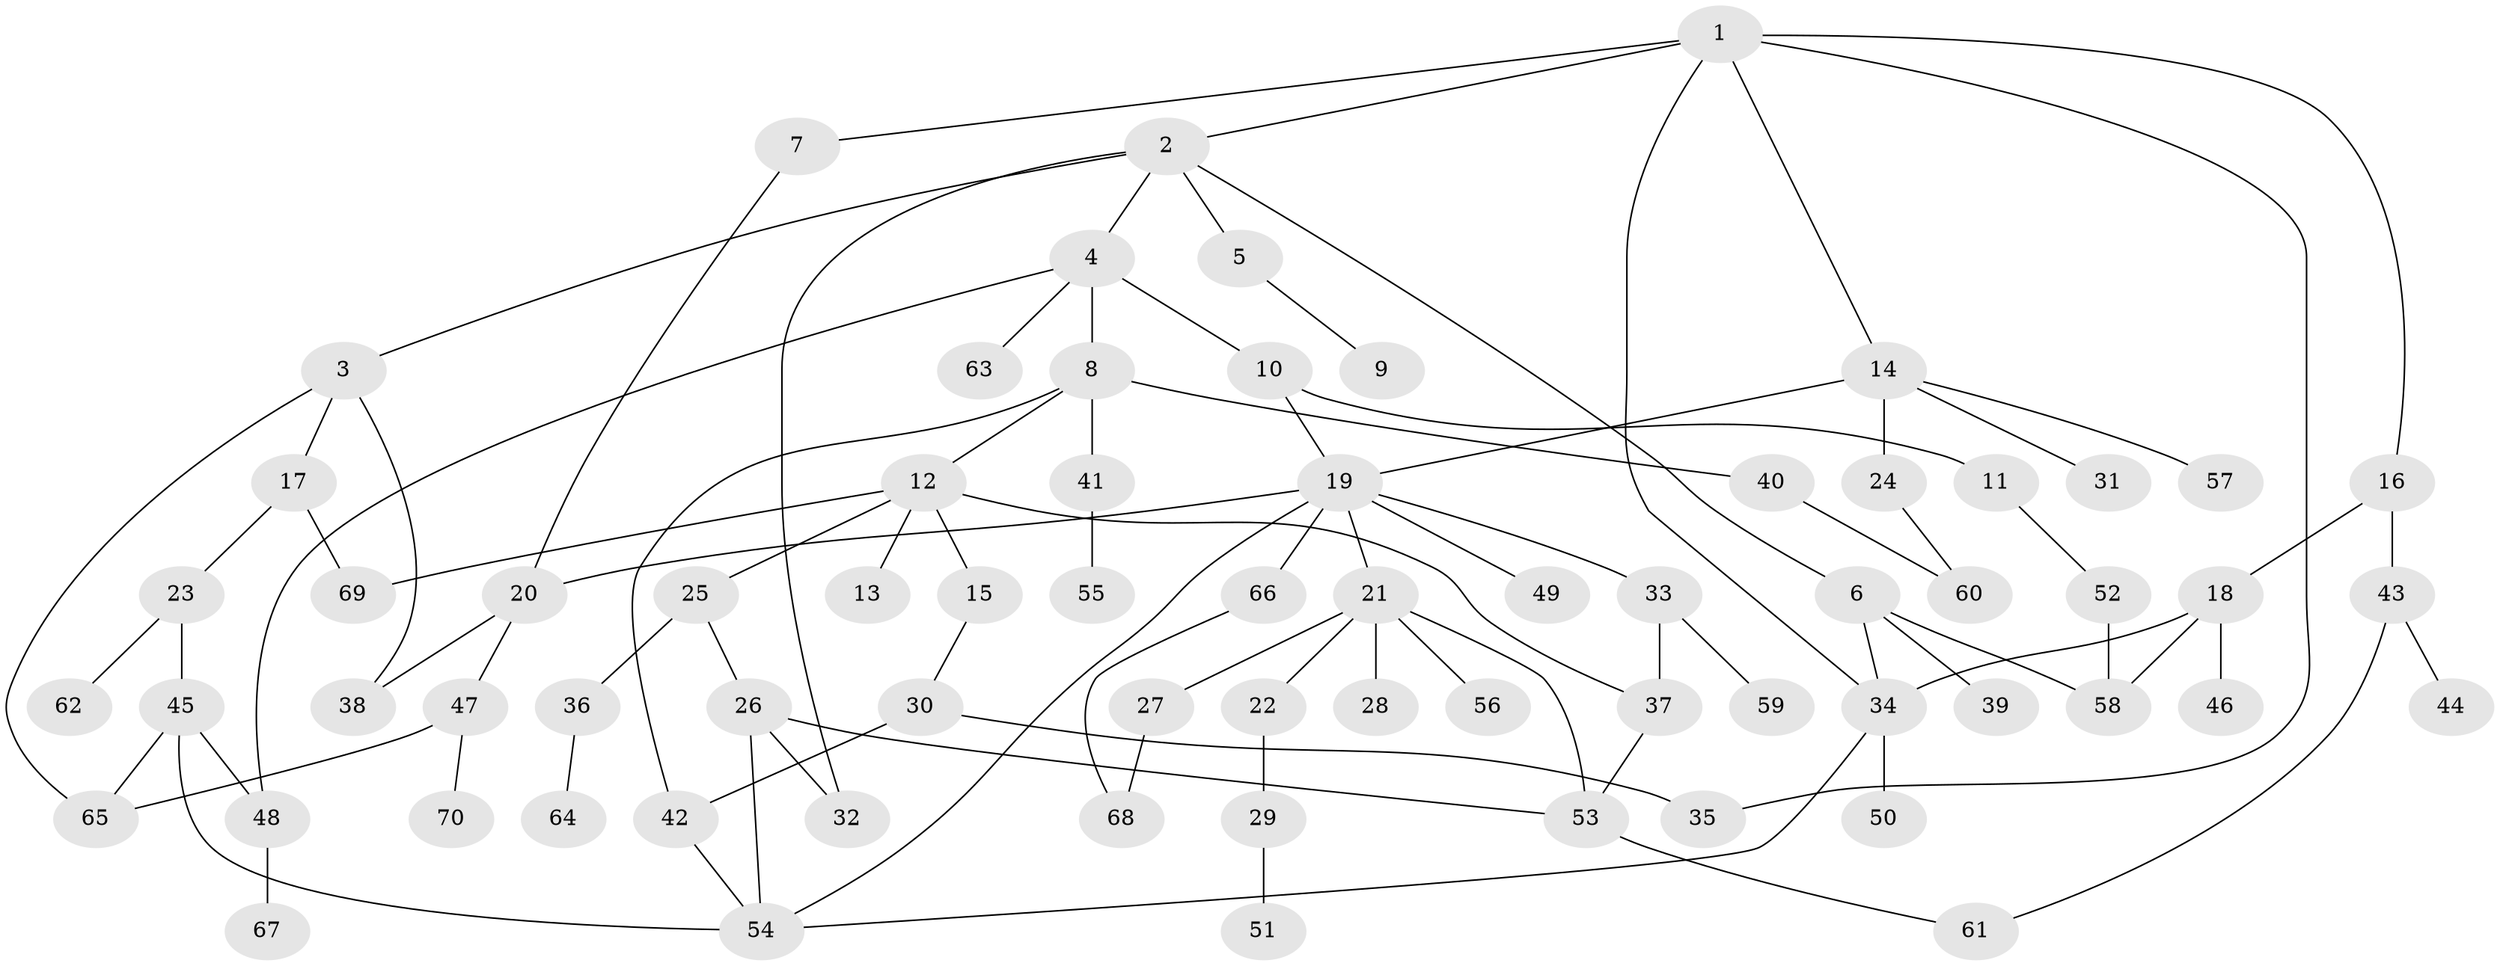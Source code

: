 // Generated by graph-tools (version 1.1) at 2025/10/02/27/25 16:10:53]
// undirected, 70 vertices, 93 edges
graph export_dot {
graph [start="1"]
  node [color=gray90,style=filled];
  1;
  2;
  3;
  4;
  5;
  6;
  7;
  8;
  9;
  10;
  11;
  12;
  13;
  14;
  15;
  16;
  17;
  18;
  19;
  20;
  21;
  22;
  23;
  24;
  25;
  26;
  27;
  28;
  29;
  30;
  31;
  32;
  33;
  34;
  35;
  36;
  37;
  38;
  39;
  40;
  41;
  42;
  43;
  44;
  45;
  46;
  47;
  48;
  49;
  50;
  51;
  52;
  53;
  54;
  55;
  56;
  57;
  58;
  59;
  60;
  61;
  62;
  63;
  64;
  65;
  66;
  67;
  68;
  69;
  70;
  1 -- 2;
  1 -- 7;
  1 -- 14;
  1 -- 16;
  1 -- 35;
  1 -- 34;
  2 -- 3;
  2 -- 4;
  2 -- 5;
  2 -- 6;
  2 -- 32;
  3 -- 17;
  3 -- 65;
  3 -- 38;
  4 -- 8;
  4 -- 10;
  4 -- 63;
  4 -- 48;
  5 -- 9;
  6 -- 39;
  6 -- 58;
  6 -- 34;
  7 -- 20;
  8 -- 12;
  8 -- 40;
  8 -- 41;
  8 -- 42;
  10 -- 11;
  10 -- 19;
  11 -- 52;
  12 -- 13;
  12 -- 15;
  12 -- 25;
  12 -- 69;
  12 -- 37;
  14 -- 19;
  14 -- 24;
  14 -- 31;
  14 -- 57;
  15 -- 30;
  16 -- 18;
  16 -- 43;
  17 -- 23;
  17 -- 69;
  18 -- 34;
  18 -- 46;
  18 -- 58;
  19 -- 20;
  19 -- 21;
  19 -- 33;
  19 -- 49;
  19 -- 66;
  19 -- 54;
  20 -- 38;
  20 -- 47;
  21 -- 22;
  21 -- 27;
  21 -- 28;
  21 -- 56;
  21 -- 53;
  22 -- 29;
  23 -- 45;
  23 -- 62;
  24 -- 60;
  25 -- 26;
  25 -- 36;
  26 -- 53;
  26 -- 54;
  26 -- 32;
  27 -- 68;
  29 -- 51;
  30 -- 35;
  30 -- 42;
  33 -- 37;
  33 -- 59;
  34 -- 50;
  34 -- 54;
  36 -- 64;
  37 -- 53;
  40 -- 60;
  41 -- 55;
  42 -- 54;
  43 -- 44;
  43 -- 61;
  45 -- 48;
  45 -- 65;
  45 -- 54;
  47 -- 70;
  47 -- 65;
  48 -- 67;
  52 -- 58;
  53 -- 61;
  66 -- 68;
}
